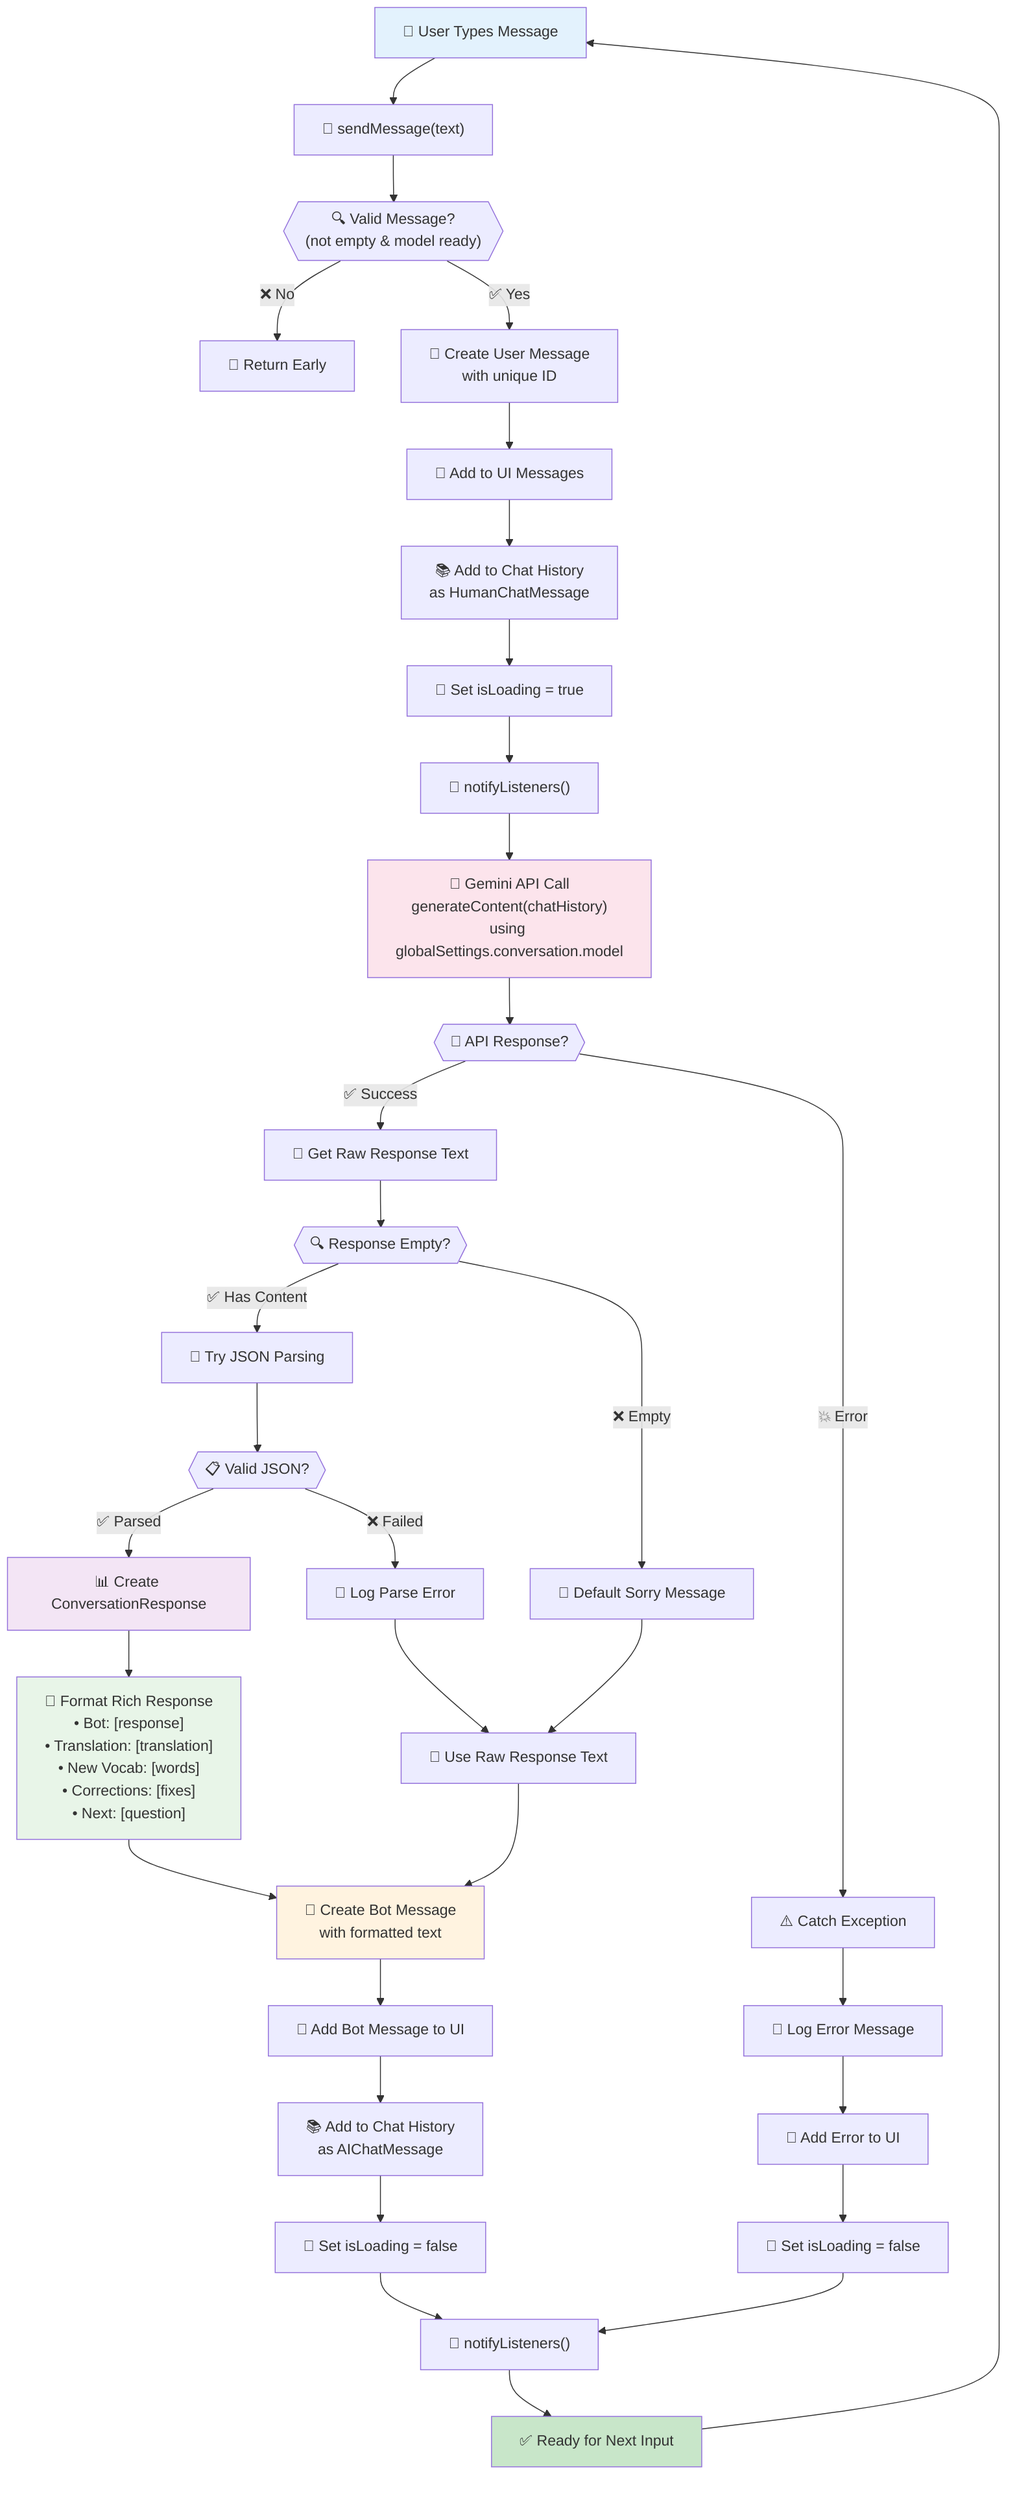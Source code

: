 flowchart TD
    A["👤 User Types Message"] --> B["📨 sendMessage(text)"]
    B --> C{{"🔍 Valid Message?<br/>(not empty & model ready)"}}
    
    C -->|"❌ No"| D["🚫 Return Early"]
    C -->|"✅ Yes"| E["💬 Create User Message<br/>with unique ID"]
    
    E --> F["📱 Add to UI Messages"]
    F --> G["📚 Add to Chat History<br/>as HumanChatMessage"]
    G --> H["🔄 Set isLoading = true"]
    H --> I["🔔 notifyListeners()"]
    
    I --> J["🤖 Gemini API Call<br/>generateContent(chatHistory)<br/>using globalSettings.conversation.model"]
    J --> K{{"📡 API Response?"}}
    
    K -->|"💥 Error"| L["⚠️ Catch Exception"]
    K -->|"✅ Success"| M["📨 Get Raw Response Text"]
    
    L --> N["📝 Log Error Message"]
    N --> O["💬 Add Error to UI"]
    O --> P["🔄 Set isLoading = false"]
    
    M --> Q{{"🔍 Response Empty?"}}
    Q -->|"✅ Has Content"| R["🎯 Try JSON Parsing"]
    Q -->|"❌ Empty"| S["💬 Default Sorry Message"]
    
    R --> T{{"📋 Valid JSON?"}}
    T -->|"✅ Parsed"| U["📊 Create ConversationResponse"]
    T -->|"❌ Failed"| V["📝 Log Parse Error"]
    
    U --> W["🎨 Format Rich Response<br/>• Bot: [response]<br/>• Translation: [translation]<br/>• New Vocab: [words]<br/>• Corrections: [fixes]<br/>• Next: [question]"]
    
    V --> X["📄 Use Raw Response Text"]
    S --> X
    
    W --> Y["💬 Create Bot Message<br/>with formatted text"]
    X --> Y
    
    Y --> Z["📱 Add Bot Message to UI"]
    Z --> AA["📚 Add to Chat History<br/>as AIChatMessage"]
    AA --> BB["🔄 Set isLoading = false"]
    BB --> CC["🔔 notifyListeners()"]
    CC --> DD["✅ Ready for Next Input"]
    
    P --> CC
    
    DD --> A
    
    style A fill:#e3f2fd
    style J fill:#fce4ec
    style U fill:#f3e5f5
    style W fill:#e8f5e8
    style Y fill:#fff3e0
    style DD fill:#c8e6c9